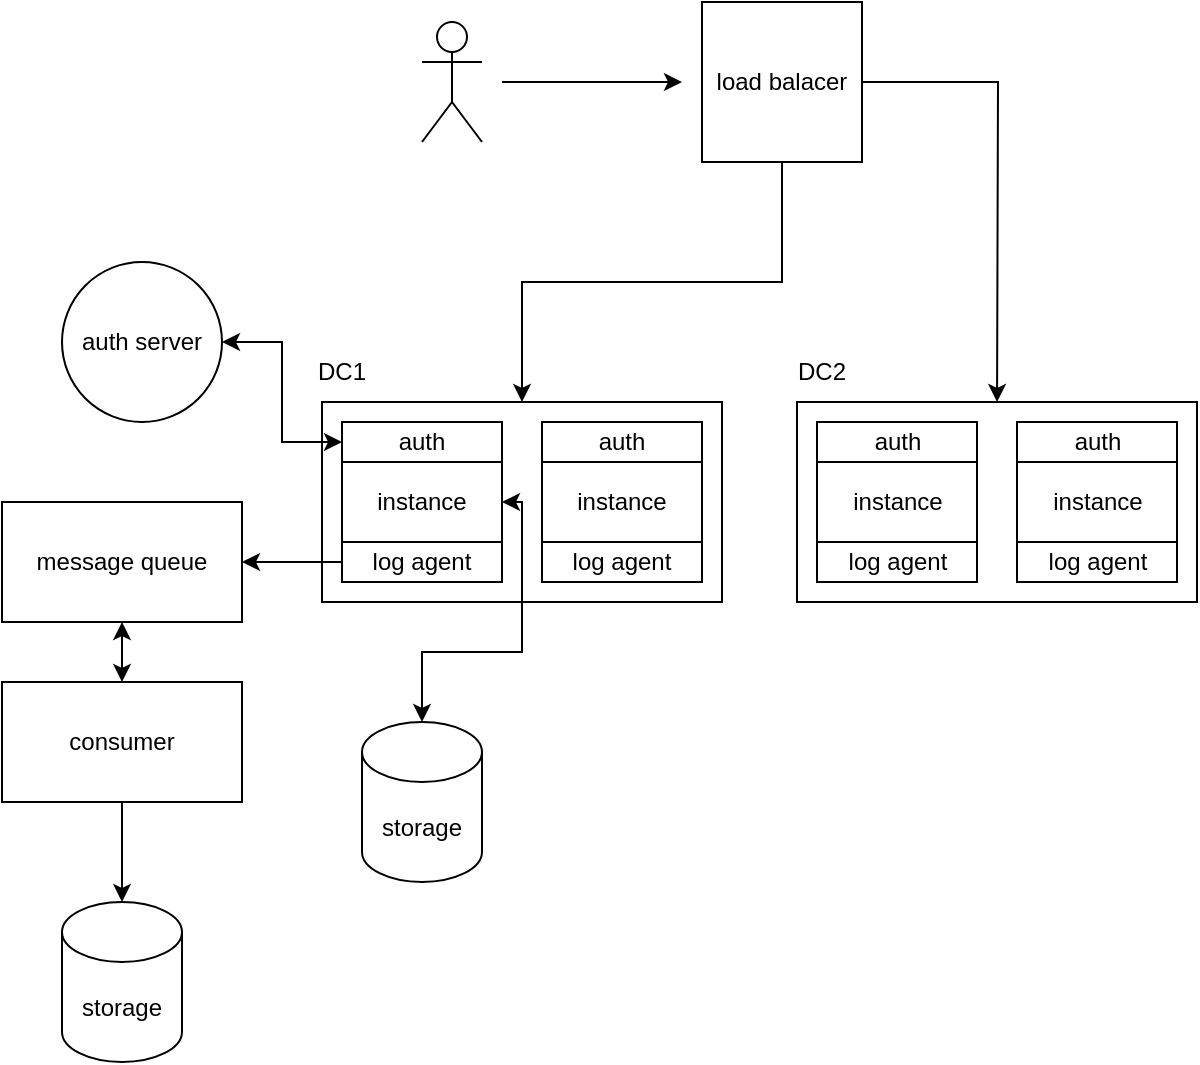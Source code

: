 <mxfile version="24.2.7" type="github">
  <diagram name="Страница — 1" id="z8IZV75teZtj-2yR87Em">
    <mxGraphModel dx="1187" dy="792" grid="1" gridSize="10" guides="1" tooltips="1" connect="1" arrows="1" fold="1" page="1" pageScale="1" pageWidth="827" pageHeight="1169" math="0" shadow="0">
      <root>
        <mxCell id="0" />
        <mxCell id="1" parent="0" />
        <mxCell id="ZqbvYvMVNnOR0nPtljuN-1" value="" style="shape=umlActor;verticalLabelPosition=bottom;verticalAlign=top;html=1;outlineConnect=0;" vertex="1" parent="1">
          <mxGeometry x="230" y="50" width="30" height="60" as="geometry" />
        </mxCell>
        <mxCell id="ZqbvYvMVNnOR0nPtljuN-2" value="" style="endArrow=classic;html=1;rounded=0;" edge="1" parent="1">
          <mxGeometry width="50" height="50" relative="1" as="geometry">
            <mxPoint x="270" y="80" as="sourcePoint" />
            <mxPoint x="360" y="80" as="targetPoint" />
          </mxGeometry>
        </mxCell>
        <mxCell id="ZqbvYvMVNnOR0nPtljuN-3" value="auth server" style="ellipse;whiteSpace=wrap;html=1;" vertex="1" parent="1">
          <mxGeometry x="50" y="170" width="80" height="80" as="geometry" />
        </mxCell>
        <mxCell id="ZqbvYvMVNnOR0nPtljuN-16" style="edgeStyle=orthogonalEdgeStyle;rounded=0;orthogonalLoop=1;jettySize=auto;html=1;entryX=0.5;entryY=0;entryDx=0;entryDy=0;" edge="1" parent="1" source="ZqbvYvMVNnOR0nPtljuN-4" target="ZqbvYvMVNnOR0nPtljuN-8">
          <mxGeometry relative="1" as="geometry" />
        </mxCell>
        <mxCell id="ZqbvYvMVNnOR0nPtljuN-17" style="edgeStyle=orthogonalEdgeStyle;rounded=0;orthogonalLoop=1;jettySize=auto;html=1;" edge="1" parent="1" source="ZqbvYvMVNnOR0nPtljuN-4">
          <mxGeometry relative="1" as="geometry">
            <mxPoint x="517.519" y="240.0" as="targetPoint" />
          </mxGeometry>
        </mxCell>
        <mxCell id="ZqbvYvMVNnOR0nPtljuN-4" value="load balacer" style="whiteSpace=wrap;html=1;aspect=fixed;" vertex="1" parent="1">
          <mxGeometry x="370" y="40" width="80" height="80" as="geometry" />
        </mxCell>
        <mxCell id="ZqbvYvMVNnOR0nPtljuN-5" style="edgeStyle=orthogonalEdgeStyle;rounded=0;orthogonalLoop=1;jettySize=auto;html=1;exitX=0.5;exitY=1;exitDx=0;exitDy=0;" edge="1" parent="1" source="ZqbvYvMVNnOR0nPtljuN-4" target="ZqbvYvMVNnOR0nPtljuN-4">
          <mxGeometry relative="1" as="geometry" />
        </mxCell>
        <mxCell id="ZqbvYvMVNnOR0nPtljuN-8" value="" style="rounded=0;whiteSpace=wrap;html=1;" vertex="1" parent="1">
          <mxGeometry x="180" y="240" width="200" height="100" as="geometry" />
        </mxCell>
        <mxCell id="ZqbvYvMVNnOR0nPtljuN-11" value="DC1" style="text;html=1;align=center;verticalAlign=middle;whiteSpace=wrap;rounded=0;" vertex="1" parent="1">
          <mxGeometry x="160" y="210" width="60" height="30" as="geometry" />
        </mxCell>
        <mxCell id="ZqbvYvMVNnOR0nPtljuN-15" value="DC2" style="text;html=1;align=center;verticalAlign=middle;whiteSpace=wrap;rounded=0;" vertex="1" parent="1">
          <mxGeometry x="400" y="210" width="60" height="30" as="geometry" />
        </mxCell>
        <mxCell id="ZqbvYvMVNnOR0nPtljuN-29" value="" style="group" vertex="1" connectable="0" parent="1">
          <mxGeometry x="190" y="250" width="80" height="80" as="geometry" />
        </mxCell>
        <mxCell id="ZqbvYvMVNnOR0nPtljuN-9" value="instance" style="whiteSpace=wrap;html=1;aspect=fixed;" vertex="1" parent="ZqbvYvMVNnOR0nPtljuN-29">
          <mxGeometry width="80" height="80" as="geometry" />
        </mxCell>
        <mxCell id="ZqbvYvMVNnOR0nPtljuN-24" value="log agent" style="rounded=0;whiteSpace=wrap;html=1;" vertex="1" parent="ZqbvYvMVNnOR0nPtljuN-29">
          <mxGeometry y="60" width="80" height="20" as="geometry" />
        </mxCell>
        <mxCell id="ZqbvYvMVNnOR0nPtljuN-28" value="auth" style="rounded=0;whiteSpace=wrap;html=1;" vertex="1" parent="ZqbvYvMVNnOR0nPtljuN-29">
          <mxGeometry width="80" height="20" as="geometry" />
        </mxCell>
        <mxCell id="ZqbvYvMVNnOR0nPtljuN-30" value="" style="group" vertex="1" connectable="0" parent="1">
          <mxGeometry x="290" y="250" width="80" height="80" as="geometry" />
        </mxCell>
        <mxCell id="ZqbvYvMVNnOR0nPtljuN-31" value="instance" style="whiteSpace=wrap;html=1;aspect=fixed;" vertex="1" parent="ZqbvYvMVNnOR0nPtljuN-30">
          <mxGeometry width="80" height="80" as="geometry" />
        </mxCell>
        <mxCell id="ZqbvYvMVNnOR0nPtljuN-32" value="log agent" style="rounded=0;whiteSpace=wrap;html=1;" vertex="1" parent="ZqbvYvMVNnOR0nPtljuN-30">
          <mxGeometry y="60" width="80" height="20" as="geometry" />
        </mxCell>
        <mxCell id="ZqbvYvMVNnOR0nPtljuN-33" value="auth" style="rounded=0;whiteSpace=wrap;html=1;" vertex="1" parent="ZqbvYvMVNnOR0nPtljuN-30">
          <mxGeometry width="80" height="20" as="geometry" />
        </mxCell>
        <mxCell id="ZqbvYvMVNnOR0nPtljuN-38" value="" style="rounded=0;whiteSpace=wrap;html=1;" vertex="1" parent="1">
          <mxGeometry x="417.5" y="240" width="200" height="100" as="geometry" />
        </mxCell>
        <mxCell id="ZqbvYvMVNnOR0nPtljuN-39" value="" style="group" vertex="1" connectable="0" parent="1">
          <mxGeometry x="427.5" y="250" width="80" height="80" as="geometry" />
        </mxCell>
        <mxCell id="ZqbvYvMVNnOR0nPtljuN-40" value="instance" style="whiteSpace=wrap;html=1;aspect=fixed;" vertex="1" parent="ZqbvYvMVNnOR0nPtljuN-39">
          <mxGeometry width="80" height="80" as="geometry" />
        </mxCell>
        <mxCell id="ZqbvYvMVNnOR0nPtljuN-41" value="log agent" style="rounded=0;whiteSpace=wrap;html=1;" vertex="1" parent="ZqbvYvMVNnOR0nPtljuN-39">
          <mxGeometry y="60" width="80" height="20" as="geometry" />
        </mxCell>
        <mxCell id="ZqbvYvMVNnOR0nPtljuN-42" value="auth" style="rounded=0;whiteSpace=wrap;html=1;" vertex="1" parent="ZqbvYvMVNnOR0nPtljuN-39">
          <mxGeometry width="80" height="20" as="geometry" />
        </mxCell>
        <mxCell id="ZqbvYvMVNnOR0nPtljuN-43" value="" style="group" vertex="1" connectable="0" parent="1">
          <mxGeometry x="527.5" y="250" width="80" height="80" as="geometry" />
        </mxCell>
        <mxCell id="ZqbvYvMVNnOR0nPtljuN-44" value="instance" style="whiteSpace=wrap;html=1;aspect=fixed;" vertex="1" parent="ZqbvYvMVNnOR0nPtljuN-43">
          <mxGeometry width="80" height="80" as="geometry" />
        </mxCell>
        <mxCell id="ZqbvYvMVNnOR0nPtljuN-45" value="log agent" style="rounded=0;whiteSpace=wrap;html=1;" vertex="1" parent="ZqbvYvMVNnOR0nPtljuN-43">
          <mxGeometry y="60" width="80" height="20" as="geometry" />
        </mxCell>
        <mxCell id="ZqbvYvMVNnOR0nPtljuN-46" value="auth" style="rounded=0;whiteSpace=wrap;html=1;" vertex="1" parent="ZqbvYvMVNnOR0nPtljuN-43">
          <mxGeometry width="80" height="20" as="geometry" />
        </mxCell>
        <mxCell id="ZqbvYvMVNnOR0nPtljuN-50" value="message queue" style="rounded=0;whiteSpace=wrap;html=1;" vertex="1" parent="1">
          <mxGeometry x="20" y="290" width="120" height="60" as="geometry" />
        </mxCell>
        <mxCell id="ZqbvYvMVNnOR0nPtljuN-51" value="" style="edgeStyle=orthogonalEdgeStyle;rounded=0;orthogonalLoop=1;jettySize=auto;html=1;" edge="1" parent="1" source="ZqbvYvMVNnOR0nPtljuN-24" target="ZqbvYvMVNnOR0nPtljuN-50">
          <mxGeometry relative="1" as="geometry" />
        </mxCell>
        <mxCell id="ZqbvYvMVNnOR0nPtljuN-52" value="storage" style="shape=cylinder3;whiteSpace=wrap;html=1;boundedLbl=1;backgroundOutline=1;size=15;" vertex="1" parent="1">
          <mxGeometry x="50" y="490" width="60" height="80" as="geometry" />
        </mxCell>
        <mxCell id="ZqbvYvMVNnOR0nPtljuN-54" value="" style="edgeStyle=orthogonalEdgeStyle;rounded=0;orthogonalLoop=1;jettySize=auto;html=1;startArrow=classic;startFill=1;" edge="1" parent="1" source="ZqbvYvMVNnOR0nPtljuN-53" target="ZqbvYvMVNnOR0nPtljuN-50">
          <mxGeometry relative="1" as="geometry" />
        </mxCell>
        <mxCell id="ZqbvYvMVNnOR0nPtljuN-55" value="" style="edgeStyle=orthogonalEdgeStyle;rounded=0;orthogonalLoop=1;jettySize=auto;html=1;" edge="1" parent="1" source="ZqbvYvMVNnOR0nPtljuN-53" target="ZqbvYvMVNnOR0nPtljuN-52">
          <mxGeometry relative="1" as="geometry" />
        </mxCell>
        <mxCell id="ZqbvYvMVNnOR0nPtljuN-53" value="consumer" style="rounded=0;whiteSpace=wrap;html=1;" vertex="1" parent="1">
          <mxGeometry x="20" y="380" width="120" height="60" as="geometry" />
        </mxCell>
        <mxCell id="ZqbvYvMVNnOR0nPtljuN-56" value="storage" style="shape=cylinder3;whiteSpace=wrap;html=1;boundedLbl=1;backgroundOutline=1;size=15;" vertex="1" parent="1">
          <mxGeometry x="200" y="400" width="60" height="80" as="geometry" />
        </mxCell>
        <mxCell id="ZqbvYvMVNnOR0nPtljuN-57" style="edgeStyle=orthogonalEdgeStyle;rounded=0;orthogonalLoop=1;jettySize=auto;html=1;exitX=1;exitY=0.5;exitDx=0;exitDy=0;startArrow=classic;startFill=1;" edge="1" parent="1" source="ZqbvYvMVNnOR0nPtljuN-9" target="ZqbvYvMVNnOR0nPtljuN-56">
          <mxGeometry relative="1" as="geometry">
            <Array as="points">
              <mxPoint x="280" y="290" />
              <mxPoint x="280" y="365" />
              <mxPoint x="230" y="365" />
            </Array>
          </mxGeometry>
        </mxCell>
        <mxCell id="ZqbvYvMVNnOR0nPtljuN-58" style="edgeStyle=orthogonalEdgeStyle;rounded=0;orthogonalLoop=1;jettySize=auto;html=1;exitX=0;exitY=0.5;exitDx=0;exitDy=0;entryX=1;entryY=0.5;entryDx=0;entryDy=0;startArrow=classic;startFill=1;" edge="1" parent="1" source="ZqbvYvMVNnOR0nPtljuN-28" target="ZqbvYvMVNnOR0nPtljuN-3">
          <mxGeometry relative="1" as="geometry" />
        </mxCell>
      </root>
    </mxGraphModel>
  </diagram>
</mxfile>
